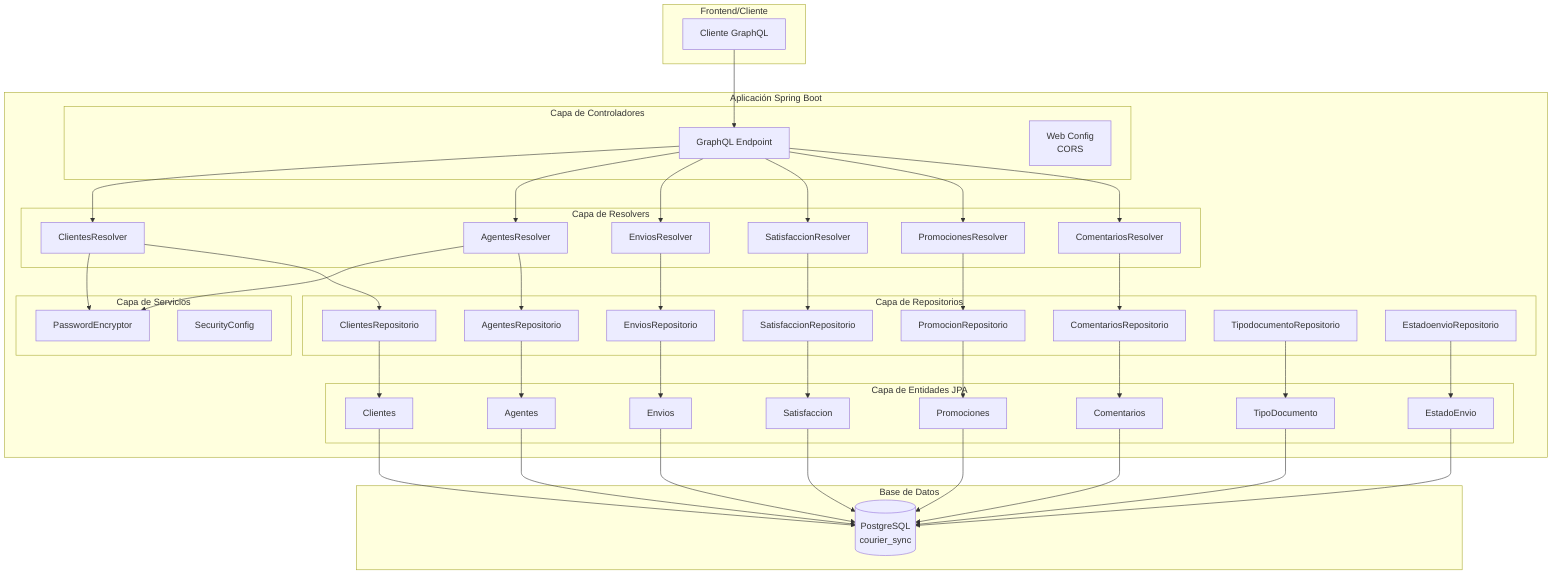 graph TB
    subgraph "Frontend/Cliente"
        FE[Cliente GraphQL]
    end
    
    subgraph "Aplicación Spring Boot"
        subgraph "Capa de Controladores"
            GQL[GraphQL Endpoint]
            WEB[Web Config<br/>CORS]
        end
        
        subgraph "Capa de Resolvers"
            CR[ClientesResolver]
            AR[AgentesResolver]
            ER[EnviosResolver]
            SAR[SatisfaccionResolver]
            PR[PromocionesResolver]
            COR[ComentariosResolver]
        end
        
        subgraph "Capa de Servicios"
            PE[PasswordEncryptor]
            SEC[SecurityConfig]
        end
        
        subgraph "Capa de Repositorios"
            CRep[ClientesRepositorio]
            ARep[AgentesRepositorio]
            ERep[EnviosRepositorio]
            SARep[SatisfaccionRepositorio]
            PRep[PromocionRepositorio]
            CORep[ComentariosRepositorio]
            TRep[TipodocumentoRepositorio]
            EERep[EstadoenvioRepositorio]
        end
        
        subgraph "Capa de Entidades JPA"
            C[Clientes]
            A[Agentes]
            E[Envios]
            SA[Satisfaccion]
            P[Promociones]
            CO[Comentarios]
            TD[TipoDocumento]
            EE[EstadoEnvio]
        end
    end
    
    subgraph "Base de Datos"
        DB[(PostgreSQL<br/>courier_sync)]
    end
    
    FE --> GQL
    GQL --> CR
    GQL --> AR
    GQL --> ER
    GQL --> SAR
    GQL --> PR
    GQL --> COR
    
    CR --> PE
    AR --> PE
    
    CR --> CRep
    AR --> ARep
    ER --> ERep
    SAR --> SARep
    PR --> PRep
    COR --> CORep
    
    CRep --> C
    ARep --> A
    ERep --> E
    SARep --> SA
    PRep --> P
    CORep --> CO
    TRep --> TD
    EERep --> EE
    
    C --> DB
    A --> DB
    E --> DB
    SA --> DB
    P --> DB
    CO --> DB
    TD --> DB
    EE --> DB